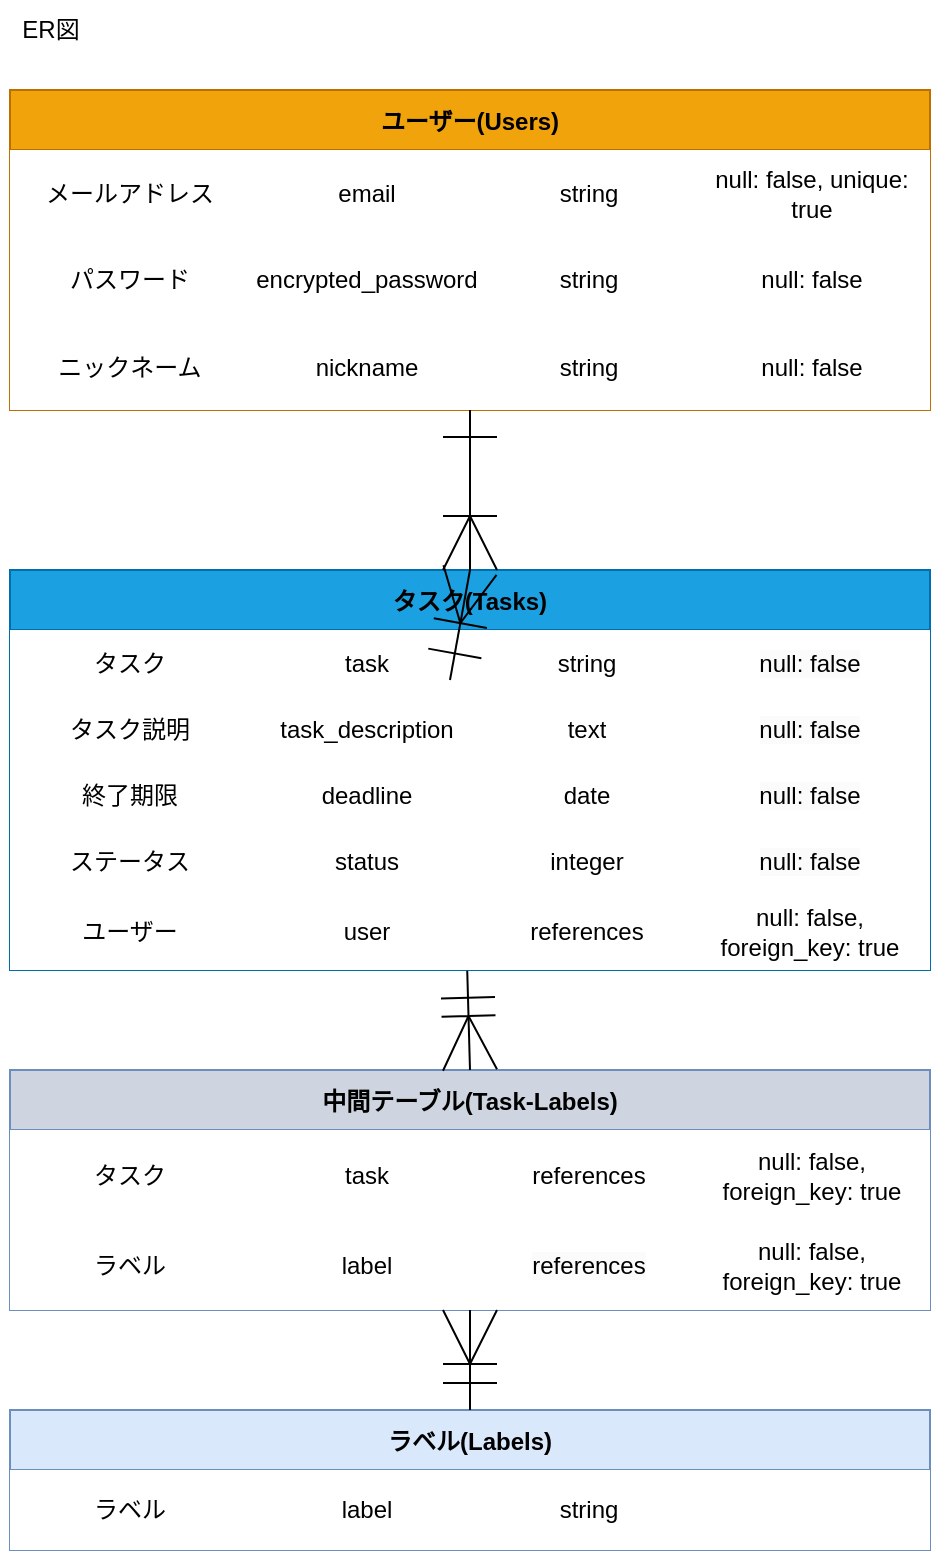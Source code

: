 <mxfile>
    <diagram id="p3lXUN3Vjpj_jLc18Hkw" name="ページ1">
        <mxGraphModel dx="1409" dy="1035" grid="1" gridSize="10" guides="1" tooltips="1" connect="1" arrows="1" fold="1" page="1" pageScale="1" pageWidth="827" pageHeight="1169" background="#ffffff" math="0" shadow="0">
            <root>
                <mxCell id="0"/>
                <mxCell id="1" parent="0"/>
                <mxCell id="2" value="ユーザー(Users)" style="shape=table;startSize=30;container=1;collapsible=0;childLayout=tableLayout;fontStyle=1;align=center;fillColor=#f0a30a;strokeColor=#BD7000;fontColor=#000000;" vertex="1" parent="1">
                    <mxGeometry x="40" y="80" width="460" height="160" as="geometry"/>
                </mxCell>
                <mxCell id="3" value="" style="shape=tableRow;horizontal=0;startSize=0;swimlaneHead=0;swimlaneBody=0;top=0;left=0;bottom=0;right=0;collapsible=0;dropTarget=0;fillColor=#FFFFFF;points=[[0,0.5],[1,0.5]];portConstraint=eastwest;strokeColor=#000000;" vertex="1" parent="2">
                    <mxGeometry y="30" width="460" height="43" as="geometry"/>
                </mxCell>
                <mxCell id="4" value="メールアドレス" style="shape=partialRectangle;html=1;whiteSpace=wrap;connectable=0;fillColor=#FFFFFF;top=0;left=0;bottom=0;right=0;overflow=hidden;strokeColor=#000000;" vertex="1" parent="3">
                    <mxGeometry width="120" height="43" as="geometry">
                        <mxRectangle width="120" height="43" as="alternateBounds"/>
                    </mxGeometry>
                </mxCell>
                <mxCell id="5" value="email" style="shape=partialRectangle;html=1;whiteSpace=wrap;connectable=0;fillColor=#FFFFFF;top=0;left=0;bottom=0;right=0;overflow=hidden;strokeColor=#000000;" vertex="1" parent="3">
                    <mxGeometry x="120" width="117" height="43" as="geometry">
                        <mxRectangle width="117" height="43" as="alternateBounds"/>
                    </mxGeometry>
                </mxCell>
                <mxCell id="6" value="string" style="shape=partialRectangle;html=1;whiteSpace=wrap;connectable=0;fillColor=#FFFFFF;top=0;left=0;bottom=0;right=0;overflow=hidden;strokeColor=#000000;" vertex="1" parent="3">
                    <mxGeometry x="237" width="105" height="43" as="geometry">
                        <mxRectangle width="105" height="43" as="alternateBounds"/>
                    </mxGeometry>
                </mxCell>
                <mxCell id="7" value="null: false, unique: true" style="shape=partialRectangle;html=1;whiteSpace=wrap;connectable=0;fillColor=#FFFFFF;top=0;left=0;bottom=0;right=0;overflow=hidden;strokeColor=#000000;" vertex="1" parent="3">
                    <mxGeometry x="342" width="118" height="43" as="geometry">
                        <mxRectangle width="118" height="43" as="alternateBounds"/>
                    </mxGeometry>
                </mxCell>
                <mxCell id="8" value="" style="shape=tableRow;horizontal=0;startSize=0;swimlaneHead=0;swimlaneBody=0;top=0;left=0;bottom=0;right=0;collapsible=0;dropTarget=0;fillColor=#FFFFFF;points=[[0,0.5],[1,0.5]];portConstraint=eastwest;strokeColor=#000000;" vertex="1" parent="2">
                    <mxGeometry y="73" width="460" height="44" as="geometry"/>
                </mxCell>
                <mxCell id="9" value="パスワード" style="shape=partialRectangle;html=1;whiteSpace=wrap;connectable=0;fillColor=#FFFFFF;top=0;left=0;bottom=0;right=0;overflow=hidden;strokeColor=#000000;" vertex="1" parent="8">
                    <mxGeometry width="120" height="44" as="geometry">
                        <mxRectangle width="120" height="44" as="alternateBounds"/>
                    </mxGeometry>
                </mxCell>
                <mxCell id="10" value="&lt;meta charset=&quot;utf-8&quot;&gt;encrypted_password" style="shape=partialRectangle;html=1;whiteSpace=wrap;connectable=0;fillColor=#FFFFFF;top=0;left=0;bottom=0;right=0;overflow=hidden;strokeColor=#000000;" vertex="1" parent="8">
                    <mxGeometry x="120" width="117" height="44" as="geometry">
                        <mxRectangle width="117" height="44" as="alternateBounds"/>
                    </mxGeometry>
                </mxCell>
                <mxCell id="11" value="string" style="shape=partialRectangle;html=1;whiteSpace=wrap;connectable=0;fillColor=#FFFFFF;top=0;left=0;bottom=0;right=0;overflow=hidden;strokeColor=#000000;" vertex="1" parent="8">
                    <mxGeometry x="237" width="105" height="44" as="geometry">
                        <mxRectangle width="105" height="44" as="alternateBounds"/>
                    </mxGeometry>
                </mxCell>
                <mxCell id="12" value="&lt;meta charset=&quot;utf-8&quot;&gt;null: false               " style="shape=partialRectangle;html=1;whiteSpace=wrap;connectable=0;fillColor=#FFFFFF;top=0;left=0;bottom=0;right=0;overflow=hidden;strokeColor=#000000;" vertex="1" parent="8">
                    <mxGeometry x="342" width="118" height="44" as="geometry">
                        <mxRectangle width="118" height="44" as="alternateBounds"/>
                    </mxGeometry>
                </mxCell>
                <mxCell id="13" value="" style="shape=tableRow;horizontal=0;startSize=0;swimlaneHead=0;swimlaneBody=0;top=0;left=0;bottom=0;right=0;collapsible=0;dropTarget=0;fillColor=#FFFFFF;points=[[0,0.5],[1,0.5]];portConstraint=eastwest;strokeColor=#000000;" vertex="1" parent="2">
                    <mxGeometry y="117" width="460" height="43" as="geometry"/>
                </mxCell>
                <mxCell id="14" value="ニックネーム" style="shape=partialRectangle;html=1;whiteSpace=wrap;connectable=0;fillColor=#FFFFFF;top=0;left=0;bottom=0;right=0;overflow=hidden;strokeColor=#000000;" vertex="1" parent="13">
                    <mxGeometry width="120" height="43" as="geometry">
                        <mxRectangle width="120" height="43" as="alternateBounds"/>
                    </mxGeometry>
                </mxCell>
                <mxCell id="15" value="nickname" style="shape=partialRectangle;html=1;whiteSpace=wrap;connectable=0;fillColor=#FFFFFF;top=0;left=0;bottom=0;right=0;overflow=hidden;strokeColor=#000000;" vertex="1" parent="13">
                    <mxGeometry x="120" width="117" height="43" as="geometry">
                        <mxRectangle width="117" height="43" as="alternateBounds"/>
                    </mxGeometry>
                </mxCell>
                <mxCell id="16" value="string" style="shape=partialRectangle;html=1;whiteSpace=wrap;connectable=0;fillColor=#FFFFFF;top=0;left=0;bottom=0;right=0;overflow=hidden;strokeColor=#000000;" vertex="1" parent="13">
                    <mxGeometry x="237" width="105" height="43" as="geometry">
                        <mxRectangle width="105" height="43" as="alternateBounds"/>
                    </mxGeometry>
                </mxCell>
                <mxCell id="17" value="&lt;meta charset=&quot;utf-8&quot;&gt;null: false               " style="shape=partialRectangle;html=1;whiteSpace=wrap;connectable=0;fillColor=#FFFFFF;top=0;left=0;bottom=0;right=0;overflow=hidden;strokeColor=#000000;" vertex="1" parent="13">
                    <mxGeometry x="342" width="118" height="43" as="geometry">
                        <mxRectangle width="118" height="43" as="alternateBounds"/>
                    </mxGeometry>
                </mxCell>
                <mxCell id="23" value="タスク(Tasks)" style="shape=table;startSize=30;container=1;collapsible=0;childLayout=tableLayout;fontStyle=1;align=center;fillColor=#1ba1e2;strokeColor=#006EAF;fontColor=#000000;" vertex="1" parent="1">
                    <mxGeometry x="40" y="320" width="460" height="200" as="geometry"/>
                </mxCell>
                <mxCell id="24" style="shape=tableRow;horizontal=0;startSize=0;swimlaneHead=0;swimlaneBody=0;top=0;left=0;bottom=0;right=0;collapsible=0;dropTarget=0;fillColor=#FFFFFF;points=[[0,0.5],[1,0.5]];portConstraint=eastwest;strokeColor=#000000;" vertex="1" parent="23">
                    <mxGeometry y="30" width="460" height="33" as="geometry"/>
                </mxCell>
                <mxCell id="25" value="タスク" style="shape=partialRectangle;html=1;whiteSpace=wrap;connectable=0;fillColor=#FFFFFF;top=0;left=0;bottom=0;right=0;overflow=hidden;strokeColor=#000000;" vertex="1" parent="24">
                    <mxGeometry width="120" height="33" as="geometry">
                        <mxRectangle width="120" height="33" as="alternateBounds"/>
                    </mxGeometry>
                </mxCell>
                <mxCell id="26" value="task" style="shape=partialRectangle;html=1;whiteSpace=wrap;connectable=0;fillColor=#FFFFFF;top=0;left=0;bottom=0;right=0;overflow=hidden;strokeColor=#000000;" vertex="1" parent="24">
                    <mxGeometry x="120" width="117" height="33" as="geometry">
                        <mxRectangle width="117" height="33" as="alternateBounds"/>
                    </mxGeometry>
                </mxCell>
                <mxCell id="27" value="string" style="shape=partialRectangle;html=1;whiteSpace=wrap;connectable=0;fillColor=#FFFFFF;top=0;left=0;bottom=0;right=0;overflow=hidden;strokeColor=#000000;" vertex="1" parent="24">
                    <mxGeometry x="237" width="103" height="33" as="geometry">
                        <mxRectangle width="103" height="33" as="alternateBounds"/>
                    </mxGeometry>
                </mxCell>
                <mxCell id="28" value="&lt;meta charset=&quot;utf-8&quot;&gt;&lt;span style=&quot;color: rgb(0, 0, 0); font-family: Helvetica; font-size: 12px; font-style: normal; font-variant-ligatures: normal; font-variant-caps: normal; font-weight: 400; letter-spacing: normal; orphans: 2; text-align: center; text-indent: 0px; text-transform: none; widows: 2; word-spacing: 0px; -webkit-text-stroke-width: 0px; background-color: rgb(251, 251, 251); text-decoration-thickness: initial; text-decoration-style: initial; text-decoration-color: initial; float: none; display: inline !important;&quot;&gt;null: false&lt;/span&gt;" style="shape=partialRectangle;html=1;whiteSpace=wrap;connectable=0;fillColor=#FFFFFF;top=0;left=0;bottom=0;right=0;overflow=hidden;strokeColor=#000000;" vertex="1" parent="24">
                    <mxGeometry x="340" width="120" height="33" as="geometry">
                        <mxRectangle width="120" height="33" as="alternateBounds"/>
                    </mxGeometry>
                </mxCell>
                <mxCell id="29" style="shape=tableRow;horizontal=0;startSize=0;swimlaneHead=0;swimlaneBody=0;top=0;left=0;bottom=0;right=0;collapsible=0;dropTarget=0;fillColor=#FFFFFF;points=[[0,0.5],[1,0.5]];portConstraint=eastwest;strokeColor=#000000;" vertex="1" parent="23">
                    <mxGeometry y="63" width="460" height="33" as="geometry"/>
                </mxCell>
                <mxCell id="30" value="タスク説明" style="shape=partialRectangle;html=1;whiteSpace=wrap;connectable=0;fillColor=#FFFFFF;top=0;left=0;bottom=0;right=0;overflow=hidden;strokeColor=#000000;" vertex="1" parent="29">
                    <mxGeometry width="120" height="33" as="geometry">
                        <mxRectangle width="120" height="33" as="alternateBounds"/>
                    </mxGeometry>
                </mxCell>
                <mxCell id="31" value="task_description" style="shape=partialRectangle;html=1;whiteSpace=wrap;connectable=0;fillColor=#FFFFFF;top=0;left=0;bottom=0;right=0;overflow=hidden;strokeColor=#000000;" vertex="1" parent="29">
                    <mxGeometry x="120" width="117" height="33" as="geometry">
                        <mxRectangle width="117" height="33" as="alternateBounds"/>
                    </mxGeometry>
                </mxCell>
                <mxCell id="32" value="text" style="shape=partialRectangle;html=1;whiteSpace=wrap;connectable=0;fillColor=#FFFFFF;top=0;left=0;bottom=0;right=0;overflow=hidden;strokeColor=#000000;" vertex="1" parent="29">
                    <mxGeometry x="237" width="103" height="33" as="geometry">
                        <mxRectangle width="103" height="33" as="alternateBounds"/>
                    </mxGeometry>
                </mxCell>
                <mxCell id="33" value="&lt;meta charset=&quot;utf-8&quot;&gt;&lt;span style=&quot;color: rgb(0, 0, 0); font-family: Helvetica; font-size: 12px; font-style: normal; font-variant-ligatures: normal; font-variant-caps: normal; font-weight: 400; letter-spacing: normal; orphans: 2; text-align: center; text-indent: 0px; text-transform: none; widows: 2; word-spacing: 0px; -webkit-text-stroke-width: 0px; background-color: rgb(251, 251, 251); text-decoration-thickness: initial; text-decoration-style: initial; text-decoration-color: initial; float: none; display: inline !important;&quot;&gt;null: false&lt;/span&gt;" style="shape=partialRectangle;html=1;whiteSpace=wrap;connectable=0;fillColor=#FFFFFF;top=0;left=0;bottom=0;right=0;overflow=hidden;strokeColor=#000000;" vertex="1" parent="29">
                    <mxGeometry x="340" width="120" height="33" as="geometry">
                        <mxRectangle width="120" height="33" as="alternateBounds"/>
                    </mxGeometry>
                </mxCell>
                <mxCell id="34" style="shape=tableRow;horizontal=0;startSize=0;swimlaneHead=0;swimlaneBody=0;top=0;left=0;bottom=0;right=0;collapsible=0;dropTarget=0;fillColor=#FFFFFF;points=[[0,0.5],[1,0.5]];portConstraint=eastwest;strokeColor=#000000;" vertex="1" parent="23">
                    <mxGeometry y="96" width="460" height="33" as="geometry"/>
                </mxCell>
                <mxCell id="35" value="終了期限" style="shape=partialRectangle;html=1;whiteSpace=wrap;connectable=0;fillColor=#FFFFFF;top=0;left=0;bottom=0;right=0;overflow=hidden;strokeColor=#000000;" vertex="1" parent="34">
                    <mxGeometry width="120" height="33" as="geometry">
                        <mxRectangle width="120" height="33" as="alternateBounds"/>
                    </mxGeometry>
                </mxCell>
                <mxCell id="36" value="deadline" style="shape=partialRectangle;html=1;whiteSpace=wrap;connectable=0;fillColor=#FFFFFF;top=0;left=0;bottom=0;right=0;overflow=hidden;strokeColor=#000000;" vertex="1" parent="34">
                    <mxGeometry x="120" width="117" height="33" as="geometry">
                        <mxRectangle width="117" height="33" as="alternateBounds"/>
                    </mxGeometry>
                </mxCell>
                <mxCell id="37" value="date" style="shape=partialRectangle;html=1;whiteSpace=wrap;connectable=0;fillColor=#FFFFFF;top=0;left=0;bottom=0;right=0;overflow=hidden;strokeColor=#000000;" vertex="1" parent="34">
                    <mxGeometry x="237" width="103" height="33" as="geometry">
                        <mxRectangle width="103" height="33" as="alternateBounds"/>
                    </mxGeometry>
                </mxCell>
                <mxCell id="38" value="&lt;meta charset=&quot;utf-8&quot;&gt;&lt;span style=&quot;color: rgb(0, 0, 0); font-family: Helvetica; font-size: 12px; font-style: normal; font-variant-ligatures: normal; font-variant-caps: normal; font-weight: 400; letter-spacing: normal; orphans: 2; text-align: center; text-indent: 0px; text-transform: none; widows: 2; word-spacing: 0px; -webkit-text-stroke-width: 0px; background-color: rgb(251, 251, 251); text-decoration-thickness: initial; text-decoration-style: initial; text-decoration-color: initial; float: none; display: inline !important;&quot;&gt;null: false&lt;/span&gt;" style="shape=partialRectangle;html=1;whiteSpace=wrap;connectable=0;fillColor=#FFFFFF;top=0;left=0;bottom=0;right=0;overflow=hidden;strokeColor=#000000;" vertex="1" parent="34">
                    <mxGeometry x="340" width="120" height="33" as="geometry">
                        <mxRectangle width="120" height="33" as="alternateBounds"/>
                    </mxGeometry>
                </mxCell>
                <mxCell id="39" style="shape=tableRow;horizontal=0;startSize=0;swimlaneHead=0;swimlaneBody=0;top=0;left=0;bottom=0;right=0;collapsible=0;dropTarget=0;fillColor=#FFFFFF;points=[[0,0.5],[1,0.5]];portConstraint=eastwest;strokeColor=#000000;" vertex="1" parent="23">
                    <mxGeometry y="129" width="460" height="33" as="geometry"/>
                </mxCell>
                <mxCell id="40" value="ステータス" style="shape=partialRectangle;html=1;whiteSpace=wrap;connectable=0;fillColor=#FFFFFF;top=0;left=0;bottom=0;right=0;overflow=hidden;strokeColor=#000000;" vertex="1" parent="39">
                    <mxGeometry width="120" height="33" as="geometry">
                        <mxRectangle width="120" height="33" as="alternateBounds"/>
                    </mxGeometry>
                </mxCell>
                <mxCell id="41" value="status" style="shape=partialRectangle;html=1;whiteSpace=wrap;connectable=0;fillColor=#FFFFFF;top=0;left=0;bottom=0;right=0;overflow=hidden;strokeColor=#000000;" vertex="1" parent="39">
                    <mxGeometry x="120" width="117" height="33" as="geometry">
                        <mxRectangle width="117" height="33" as="alternateBounds"/>
                    </mxGeometry>
                </mxCell>
                <mxCell id="42" value="integer" style="shape=partialRectangle;html=1;whiteSpace=wrap;connectable=0;fillColor=#FFFFFF;top=0;left=0;bottom=0;right=0;overflow=hidden;strokeColor=#000000;" vertex="1" parent="39">
                    <mxGeometry x="237" width="103" height="33" as="geometry">
                        <mxRectangle width="103" height="33" as="alternateBounds"/>
                    </mxGeometry>
                </mxCell>
                <mxCell id="43" value="&lt;meta charset=&quot;utf-8&quot;&gt;&lt;span style=&quot;color: rgb(0, 0, 0); font-family: Helvetica; font-size: 12px; font-style: normal; font-variant-ligatures: normal; font-variant-caps: normal; font-weight: 400; letter-spacing: normal; orphans: 2; text-align: center; text-indent: 0px; text-transform: none; widows: 2; word-spacing: 0px; -webkit-text-stroke-width: 0px; background-color: rgb(251, 251, 251); text-decoration-thickness: initial; text-decoration-style: initial; text-decoration-color: initial; float: none; display: inline !important;&quot;&gt;null: false&lt;/span&gt;" style="shape=partialRectangle;html=1;whiteSpace=wrap;connectable=0;fillColor=#FFFFFF;top=0;left=0;bottom=0;right=0;overflow=hidden;strokeColor=#000000;" vertex="1" parent="39">
                    <mxGeometry x="340" width="120" height="33" as="geometry">
                        <mxRectangle width="120" height="33" as="alternateBounds"/>
                    </mxGeometry>
                </mxCell>
                <mxCell id="44" style="shape=tableRow;horizontal=0;startSize=0;swimlaneHead=0;swimlaneBody=0;top=0;left=0;bottom=0;right=0;collapsible=0;dropTarget=0;fillColor=#FFFFFF;points=[[0,0.5],[1,0.5]];portConstraint=eastwest;strokeColor=#000000;" vertex="1" parent="23">
                    <mxGeometry y="162" width="460" height="38" as="geometry"/>
                </mxCell>
                <mxCell id="45" value="ユーザー" style="shape=partialRectangle;html=1;whiteSpace=wrap;connectable=0;fillColor=#FFFFFF;top=0;left=0;bottom=0;right=0;overflow=hidden;strokeColor=#000000;" vertex="1" parent="44">
                    <mxGeometry width="120" height="38" as="geometry">
                        <mxRectangle width="120" height="38" as="alternateBounds"/>
                    </mxGeometry>
                </mxCell>
                <mxCell id="46" value="user" style="shape=partialRectangle;html=1;whiteSpace=wrap;connectable=0;fillColor=#FFFFFF;top=0;left=0;bottom=0;right=0;overflow=hidden;strokeColor=#000000;" vertex="1" parent="44">
                    <mxGeometry x="120" width="117" height="38" as="geometry">
                        <mxRectangle width="117" height="38" as="alternateBounds"/>
                    </mxGeometry>
                </mxCell>
                <mxCell id="47" value="references" style="shape=partialRectangle;html=1;whiteSpace=wrap;connectable=0;fillColor=#FFFFFF;top=0;left=0;bottom=0;right=0;overflow=hidden;strokeColor=#000000;" vertex="1" parent="44">
                    <mxGeometry x="237" width="103" height="38" as="geometry">
                        <mxRectangle width="103" height="38" as="alternateBounds"/>
                    </mxGeometry>
                </mxCell>
                <mxCell id="48" value="null: false, foreign_key: true" style="shape=partialRectangle;html=1;whiteSpace=wrap;connectable=0;fillColor=#FFFFFF;top=0;left=0;bottom=0;right=0;overflow=hidden;strokeColor=#000000;" vertex="1" parent="44">
                    <mxGeometry x="340" width="120" height="38" as="geometry">
                        <mxRectangle width="120" height="38" as="alternateBounds"/>
                    </mxGeometry>
                </mxCell>
                <mxCell id="59" value="ラベル(Labels)" style="shape=table;startSize=30;container=1;collapsible=0;childLayout=tableLayout;fontStyle=1;align=center;fillColor=#dae8fc;strokeColor=#6c8ebf;" vertex="1" parent="1">
                    <mxGeometry x="40" y="740" width="460" height="70" as="geometry"/>
                </mxCell>
                <mxCell id="60" value="" style="shape=tableRow;horizontal=0;startSize=0;swimlaneHead=0;swimlaneBody=0;top=0;left=0;bottom=0;right=0;collapsible=0;dropTarget=0;fillColor=#FFFFFF;points=[[0,0.5],[1,0.5]];portConstraint=eastwest;strokeColor=#000000;" vertex="1" parent="59">
                    <mxGeometry y="30" width="460" height="40" as="geometry"/>
                </mxCell>
                <mxCell id="61" value="ラベル" style="shape=partialRectangle;html=1;whiteSpace=wrap;connectable=0;fillColor=#FFFFFF;top=0;left=0;bottom=0;right=0;overflow=hidden;strokeColor=#000000;" vertex="1" parent="60">
                    <mxGeometry width="120" height="40" as="geometry">
                        <mxRectangle width="120" height="40" as="alternateBounds"/>
                    </mxGeometry>
                </mxCell>
                <mxCell id="62" value="label" style="shape=partialRectangle;html=1;whiteSpace=wrap;connectable=0;fillColor=#FFFFFF;top=0;left=0;bottom=0;right=0;overflow=hidden;strokeColor=#000000;" vertex="1" parent="60">
                    <mxGeometry x="120" width="117" height="40" as="geometry">
                        <mxRectangle width="117" height="40" as="alternateBounds"/>
                    </mxGeometry>
                </mxCell>
                <mxCell id="63" value="string" style="shape=partialRectangle;html=1;whiteSpace=wrap;connectable=0;fillColor=#FFFFFF;top=0;left=0;bottom=0;right=0;overflow=hidden;strokeColor=#000000;" vertex="1" parent="60">
                    <mxGeometry x="237" width="105" height="40" as="geometry">
                        <mxRectangle width="105" height="40" as="alternateBounds"/>
                    </mxGeometry>
                </mxCell>
                <mxCell id="64" value="" style="shape=partialRectangle;html=1;whiteSpace=wrap;connectable=0;fillColor=#FFFFFF;top=0;left=0;bottom=0;right=0;overflow=hidden;strokeColor=#000000;" vertex="1" parent="60">
                    <mxGeometry x="342" width="118" height="40" as="geometry">
                        <mxRectangle width="118" height="40" as="alternateBounds"/>
                    </mxGeometry>
                </mxCell>
                <mxCell id="65" value="中間テーブル(Task-Labels)" style="shape=table;startSize=30;container=1;collapsible=0;childLayout=tableLayout;fontStyle=1;align=center;fillColor=#CFD5E0;strokeColor=#6c8ebf;fontColor=#000000;" vertex="1" parent="1">
                    <mxGeometry x="40" y="570" width="460" height="120" as="geometry"/>
                </mxCell>
                <mxCell id="66" value="" style="shape=tableRow;horizontal=0;startSize=0;swimlaneHead=0;swimlaneBody=0;top=0;left=0;bottom=0;right=0;collapsible=0;dropTarget=0;fillColor=#FFFFFF;points=[[0,0.5],[1,0.5]];portConstraint=eastwest;strokeColor=#000000;fontColor=#000000;" vertex="1" parent="65">
                    <mxGeometry y="30" width="460" height="45" as="geometry"/>
                </mxCell>
                <mxCell id="67" value="タスク" style="shape=partialRectangle;html=1;whiteSpace=wrap;connectable=0;fillColor=#FFFFFF;top=0;left=0;bottom=0;right=0;overflow=hidden;strokeColor=#000000;fontColor=#000000;" vertex="1" parent="66">
                    <mxGeometry width="120" height="45" as="geometry">
                        <mxRectangle width="120" height="45" as="alternateBounds"/>
                    </mxGeometry>
                </mxCell>
                <mxCell id="68" value="&lt;font&gt;task&lt;/font&gt;" style="shape=partialRectangle;html=1;whiteSpace=wrap;connectable=0;fillColor=#FFFFFF;top=0;left=0;bottom=0;right=0;overflow=hidden;strokeColor=#000000;fontColor=#000000;" vertex="1" parent="66">
                    <mxGeometry x="120" width="117" height="45" as="geometry">
                        <mxRectangle width="117" height="45" as="alternateBounds"/>
                    </mxGeometry>
                </mxCell>
                <mxCell id="69" value="references" style="shape=partialRectangle;html=1;whiteSpace=wrap;connectable=0;fillColor=#FFFFFF;top=0;left=0;bottom=0;right=0;overflow=hidden;strokeColor=#000000;fontColor=#000000;" vertex="1" parent="66">
                    <mxGeometry x="237" width="105" height="45" as="geometry">
                        <mxRectangle width="105" height="45" as="alternateBounds"/>
                    </mxGeometry>
                </mxCell>
                <mxCell id="70" value="null: false, foreign_key: true" style="shape=partialRectangle;html=1;whiteSpace=wrap;connectable=0;fillColor=#FFFFFF;top=0;left=0;bottom=0;right=0;overflow=hidden;strokeColor=#000000;fontColor=#000000;" vertex="1" parent="66">
                    <mxGeometry x="342" width="118" height="45" as="geometry">
                        <mxRectangle width="118" height="45" as="alternateBounds"/>
                    </mxGeometry>
                </mxCell>
                <mxCell id="71" style="shape=tableRow;horizontal=0;startSize=0;swimlaneHead=0;swimlaneBody=0;top=0;left=0;bottom=0;right=0;collapsible=0;dropTarget=0;fillColor=#FFFFFF;points=[[0,0.5],[1,0.5]];portConstraint=eastwest;strokeColor=#000000;" vertex="1" parent="65">
                    <mxGeometry y="75" width="460" height="45" as="geometry"/>
                </mxCell>
                <mxCell id="72" value="ラベル" style="shape=partialRectangle;html=1;whiteSpace=wrap;connectable=0;fillColor=#FFFFFF;top=0;left=0;bottom=0;right=0;overflow=hidden;strokeColor=#000000;" vertex="1" parent="71">
                    <mxGeometry width="120" height="45" as="geometry">
                        <mxRectangle width="120" height="45" as="alternateBounds"/>
                    </mxGeometry>
                </mxCell>
                <mxCell id="73" value="label" style="shape=partialRectangle;html=1;whiteSpace=wrap;connectable=0;fillColor=#FFFFFF;top=0;left=0;bottom=0;right=0;overflow=hidden;strokeColor=#000000;" vertex="1" parent="71">
                    <mxGeometry x="120" width="117" height="45" as="geometry">
                        <mxRectangle width="117" height="45" as="alternateBounds"/>
                    </mxGeometry>
                </mxCell>
                <mxCell id="74" value="&lt;meta charset=&quot;utf-8&quot;&gt;&lt;span style=&quot;color: rgb(0, 0, 0); font-family: Helvetica; font-size: 12px; font-style: normal; font-variant-ligatures: normal; font-variant-caps: normal; font-weight: 400; letter-spacing: normal; orphans: 2; text-align: center; text-indent: 0px; text-transform: none; widows: 2; word-spacing: 0px; -webkit-text-stroke-width: 0px; background-color: rgb(251, 251, 251); text-decoration-thickness: initial; text-decoration-style: initial; text-decoration-color: initial; float: none; display: inline !important;&quot;&gt;references&lt;/span&gt;" style="shape=partialRectangle;html=1;whiteSpace=wrap;connectable=0;fillColor=#FFFFFF;top=0;left=0;bottom=0;right=0;overflow=hidden;strokeColor=#000000;" vertex="1" parent="71">
                    <mxGeometry x="237" width="105" height="45" as="geometry">
                        <mxRectangle width="105" height="45" as="alternateBounds"/>
                    </mxGeometry>
                </mxCell>
                <mxCell id="75" value="null: false, foreign_key: true" style="shape=partialRectangle;html=1;whiteSpace=wrap;connectable=0;fillColor=#FFFFFF;top=0;left=0;bottom=0;right=0;overflow=hidden;strokeColor=#000000;" vertex="1" parent="71">
                    <mxGeometry x="342" width="118" height="45" as="geometry">
                        <mxRectangle width="118" height="45" as="alternateBounds"/>
                    </mxGeometry>
                </mxCell>
                <mxCell id="77" value="" style="fontSize=12;html=1;endArrow=ERoneToMany;entryX=0.5;entryY=0;entryDx=0;entryDy=0;strokeWidth=1;startSize=25;endSize=25;startArrow=ERone;startFill=0;fillColor=#FFFFFF;strokeColor=#000000;" edge="1" parent="1" source="18" target="23">
                    <mxGeometry width="100" height="100" relative="1" as="geometry">
                        <mxPoint x="260" y="375" as="sourcePoint"/>
                        <mxPoint x="260" y="300" as="targetPoint"/>
                    </mxGeometry>
                </mxCell>
                <mxCell id="78" value="" style="fontSize=12;html=1;endArrow=ERoneToMany;entryX=0.5;entryY=0;entryDx=0;entryDy=0;strokeWidth=1;startSize=25;endSize=25;startArrow=ERone;startFill=0;fillColor=#FFFFFF;strokeColor=#000000;exitX=0.497;exitY=1.009;exitDx=0;exitDy=0;exitPerimeter=0;" edge="1" parent="1" source="44" target="65">
                    <mxGeometry width="100" height="100" relative="1" as="geometry">
                        <mxPoint x="280" y="570" as="sourcePoint"/>
                        <mxPoint x="269.17" y="645" as="targetPoint"/>
                    </mxGeometry>
                </mxCell>
                <mxCell id="79" value="" style="fontSize=12;html=1;endArrow=ERoneToMany;strokeWidth=1;startSize=25;endSize=25;startArrow=ERone;startFill=0;fillColor=#FFFFFF;strokeColor=#000000;exitX=0.5;exitY=0;exitDx=0;exitDy=0;" edge="1" parent="1" source="59" target="71">
                    <mxGeometry width="100" height="100" relative="1" as="geometry">
                        <mxPoint x="279.17" y="515" as="sourcePoint"/>
                        <mxPoint x="279.17" y="615" as="targetPoint"/>
                    </mxGeometry>
                </mxCell>
                <mxCell id="80" value="" style="fontSize=12;html=1;endArrow=ERoneToMany;entryX=0.5;entryY=0;entryDx=0;entryDy=0;strokeWidth=1;startSize=25;endSize=25;startArrow=ERone;startFill=0;fillColor=#FFFFFF;strokeColor=#000000;exitX=0.5;exitY=1;exitDx=0;exitDy=0;" edge="1" parent="1" source="2" target="23">
                    <mxGeometry width="100" height="100" relative="1" as="geometry">
                        <mxPoint x="278.62" y="570.342" as="sourcePoint"/>
                        <mxPoint x="280" y="620" as="targetPoint"/>
                    </mxGeometry>
                </mxCell>
                <mxCell id="81" value="ER図" style="text;html=1;align=center;verticalAlign=middle;resizable=0;points=[];autosize=1;strokeColor=none;fillColor=none;" vertex="1" parent="1">
                    <mxGeometry x="35" y="35" width="50" height="30" as="geometry"/>
                </mxCell>
            </root>
        </mxGraphModel>
    </diagram>
</mxfile>
